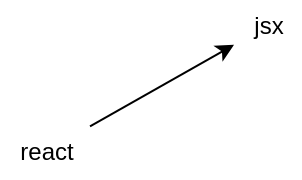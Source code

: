 <mxfile>
    <diagram id="9MmI2Ad_eEFRxhRX_kid" name="Page-1">
        <mxGraphModel dx="-132" dy="-536" grid="0" gridSize="10" guides="1" tooltips="1" connect="1" arrows="1" fold="1" page="0" pageScale="1" pageWidth="850" pageHeight="1100" math="0" shadow="0">
            <root>
                <mxCell id="0"/>
                <mxCell id="1" parent="0"/>
                <mxCell id="4" value="" style="edgeStyle=none;html=1;" edge="1" parent="1" source="2" target="3">
                    <mxGeometry relative="1" as="geometry"/>
                </mxCell>
                <mxCell id="2" value="react" style="text;html=1;align=center;verticalAlign=middle;resizable=0;points=[];autosize=1;strokeColor=none;fillColor=none;" vertex="1" parent="1">
                    <mxGeometry x="952" y="1003" width="45" height="26" as="geometry"/>
                </mxCell>
                <mxCell id="3" value="jsx" style="text;html=1;align=center;verticalAlign=middle;resizable=0;points=[];autosize=1;strokeColor=none;fillColor=none;" vertex="1" parent="1">
                    <mxGeometry x="1069" y="940" width="33" height="26" as="geometry"/>
                </mxCell>
            </root>
        </mxGraphModel>
    </diagram>
</mxfile>